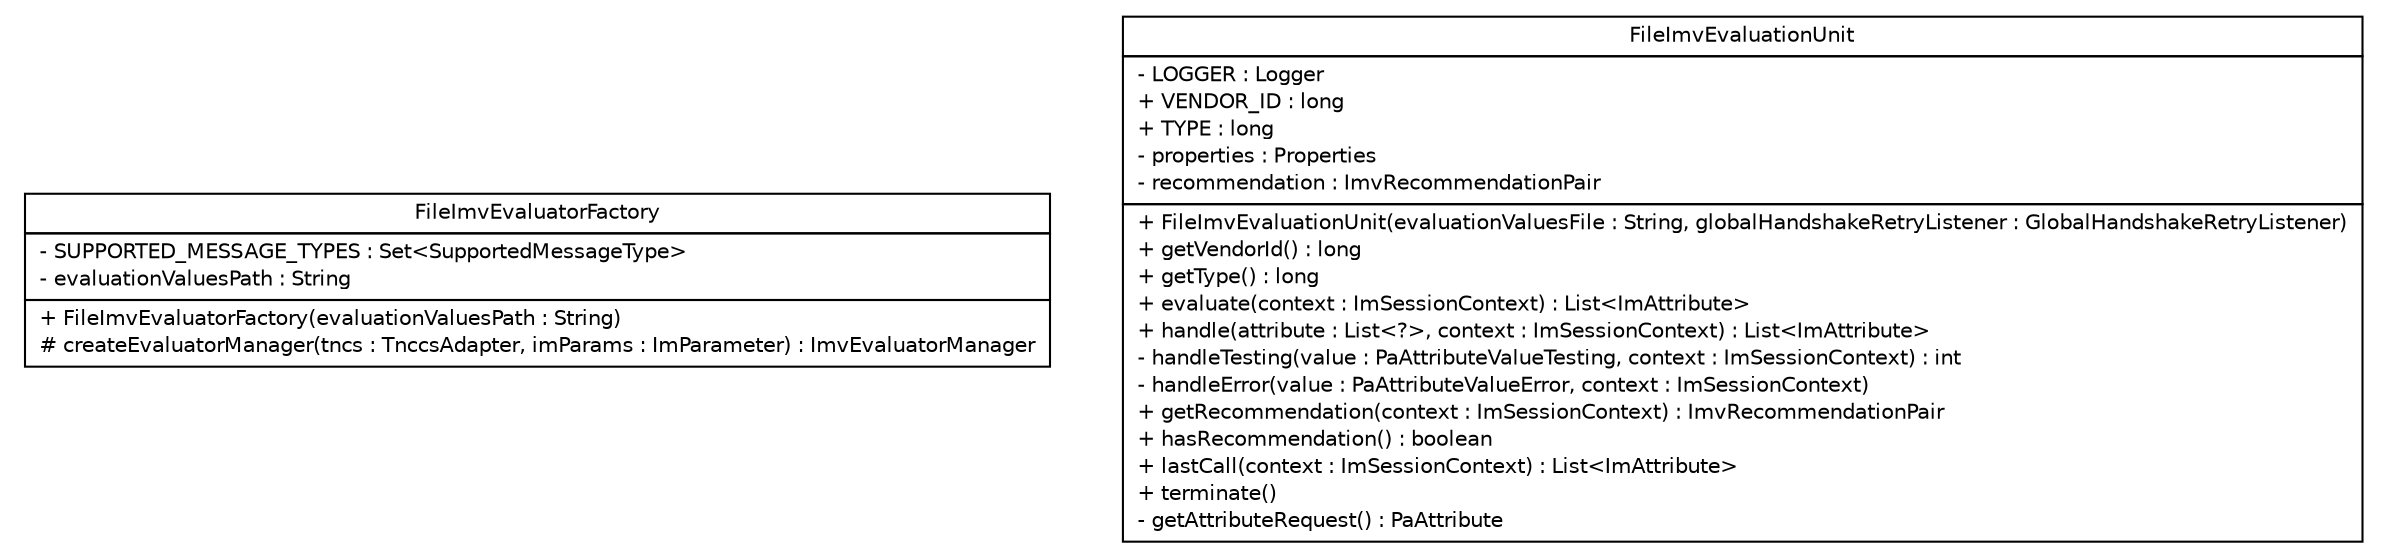 #!/usr/local/bin/dot
#
# Class diagram 
# Generated by UMLGraph version R5_6 (http://www.umlgraph.org/)
#

digraph G {
	edge [fontname="Helvetica",fontsize=10,labelfontname="Helvetica",labelfontsize=10];
	node [fontname="Helvetica",fontsize=10,shape=plaintext];
	nodesep=0.25;
	ranksep=0.5;
	// de.hsbremen.tc.tnc.im.evaluate.example.file.FileImvEvaluatorFactory
	c10 [label=<<table title="de.hsbremen.tc.tnc.im.evaluate.example.file.FileImvEvaluatorFactory" border="0" cellborder="1" cellspacing="0" cellpadding="2" port="p" href="./FileImvEvaluatorFactory.html">
		<tr><td><table border="0" cellspacing="0" cellpadding="1">
<tr><td align="center" balign="center"> FileImvEvaluatorFactory </td></tr>
		</table></td></tr>
		<tr><td><table border="0" cellspacing="0" cellpadding="1">
<tr><td align="left" balign="left"> - SUPPORTED_MESSAGE_TYPES : Set&lt;SupportedMessageType&gt; </td></tr>
<tr><td align="left" balign="left"> - evaluationValuesPath : String </td></tr>
		</table></td></tr>
		<tr><td><table border="0" cellspacing="0" cellpadding="1">
<tr><td align="left" balign="left"> + FileImvEvaluatorFactory(evaluationValuesPath : String) </td></tr>
<tr><td align="left" balign="left"> # createEvaluatorManager(tncs : TnccsAdapter, imParams : ImParameter) : ImvEvaluatorManager </td></tr>
		</table></td></tr>
		</table>>, URL="./FileImvEvaluatorFactory.html", fontname="Helvetica", fontcolor="black", fontsize=10.0];
	// de.hsbremen.tc.tnc.im.evaluate.example.file.FileImvEvaluationUnit
	c11 [label=<<table title="de.hsbremen.tc.tnc.im.evaluate.example.file.FileImvEvaluationUnit" border="0" cellborder="1" cellspacing="0" cellpadding="2" port="p" href="./FileImvEvaluationUnit.html">
		<tr><td><table border="0" cellspacing="0" cellpadding="1">
<tr><td align="center" balign="center"> FileImvEvaluationUnit </td></tr>
		</table></td></tr>
		<tr><td><table border="0" cellspacing="0" cellpadding="1">
<tr><td align="left" balign="left"> - LOGGER : Logger </td></tr>
<tr><td align="left" balign="left"> + VENDOR_ID : long </td></tr>
<tr><td align="left" balign="left"> + TYPE : long </td></tr>
<tr><td align="left" balign="left"> - properties : Properties </td></tr>
<tr><td align="left" balign="left"> - recommendation : ImvRecommendationPair </td></tr>
		</table></td></tr>
		<tr><td><table border="0" cellspacing="0" cellpadding="1">
<tr><td align="left" balign="left"> + FileImvEvaluationUnit(evaluationValuesFile : String, globalHandshakeRetryListener : GlobalHandshakeRetryListener) </td></tr>
<tr><td align="left" balign="left"> + getVendorId() : long </td></tr>
<tr><td align="left" balign="left"> + getType() : long </td></tr>
<tr><td align="left" balign="left"> + evaluate(context : ImSessionContext) : List&lt;ImAttribute&gt; </td></tr>
<tr><td align="left" balign="left"> + handle(attribute : List&lt;?&gt;, context : ImSessionContext) : List&lt;ImAttribute&gt; </td></tr>
<tr><td align="left" balign="left"> - handleTesting(value : PaAttributeValueTesting, context : ImSessionContext) : int </td></tr>
<tr><td align="left" balign="left"> - handleError(value : PaAttributeValueError, context : ImSessionContext) </td></tr>
<tr><td align="left" balign="left"> + getRecommendation(context : ImSessionContext) : ImvRecommendationPair </td></tr>
<tr><td align="left" balign="left"> + hasRecommendation() : boolean </td></tr>
<tr><td align="left" balign="left"> + lastCall(context : ImSessionContext) : List&lt;ImAttribute&gt; </td></tr>
<tr><td align="left" balign="left"> + terminate() </td></tr>
<tr><td align="left" balign="left"> - getAttributeRequest() : PaAttribute </td></tr>
		</table></td></tr>
		</table>>, URL="./FileImvEvaluationUnit.html", fontname="Helvetica", fontcolor="black", fontsize=10.0];
}

